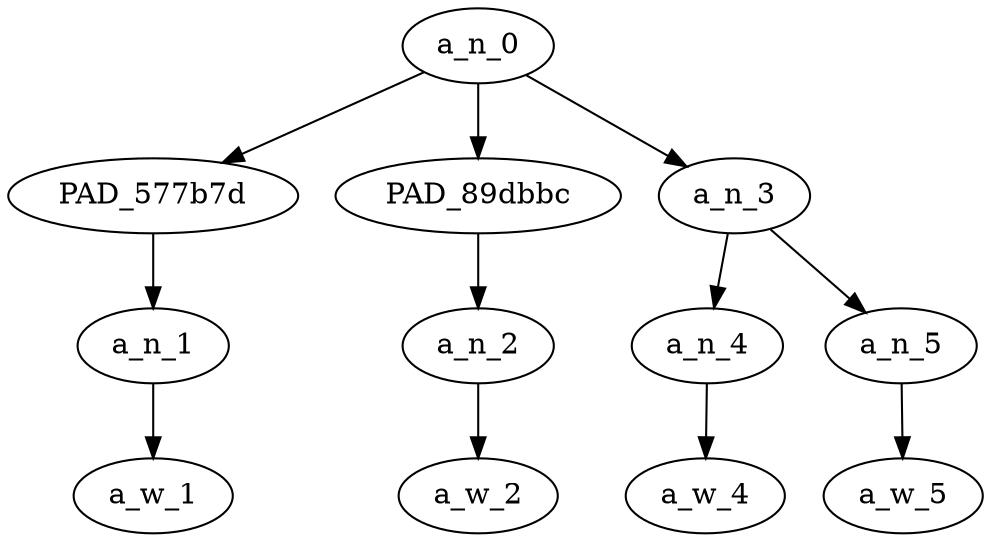 strict digraph "" {
	a_n_0	[div_dir=1,
		index=0,
		level=3,
		pos="1.1666666666666667,3!",
		text_span="[0, 1, 2, 3]",
		value=0.99999999];
	PAD_577b7d	[div_dir=1,
		index=0,
		level=2,
		pos="0.0,2!",
		text_span="[0]",
		value=0.10848305];
	a_n_0 -> PAD_577b7d;
	PAD_89dbbc	[div_dir=1,
		index=1,
		level=2,
		pos="1.0,2!",
		text_span="[1]",
		value=0.58240840];
	a_n_0 -> PAD_89dbbc;
	a_n_3	[div_dir=1,
		index=2,
		level=2,
		pos="2.5,2!",
		text_span="[2, 3]",
		value=0.30655235];
	a_n_0 -> a_n_3;
	a_n_1	[div_dir=1,
		index=0,
		level=1,
		pos="0.0,1!",
		text_span="[0]",
		value=0.10848305];
	PAD_577b7d -> a_n_1;
	a_w_1	[div_dir=0,
		index=0,
		level=0,
		pos="0,0!",
		text_span="[0]",
		value=you];
	a_n_1 -> a_w_1;
	a_n_2	[div_dir=1,
		index=1,
		level=1,
		pos="1.0,1!",
		text_span="[1]",
		value=0.58240840];
	PAD_89dbbc -> a_n_2;
	a_w_2	[div_dir=0,
		index=1,
		level=0,
		pos="1,0!",
		text_span="[1]",
		value=niggers];
	a_n_2 -> a_w_2;
	a_n_4	[div_dir=1,
		index=2,
		level=1,
		pos="2.0,1!",
		text_span="[2]",
		value=0.10252981];
	a_n_3 -> a_n_4;
	a_n_5	[div_dir=1,
		index=3,
		level=1,
		pos="3.0,1!",
		text_span="[3]",
		value=0.20323313];
	a_n_3 -> a_n_5;
	a_w_4	[div_dir=0,
		index=2,
		level=0,
		pos="2,0!",
		text_span="[2]",
		value=are];
	a_n_4 -> a_w_4;
	a_w_5	[div_dir=0,
		index=3,
		level=0,
		pos="3,0!",
		text_span="[3]",
		value=dumb];
	a_n_5 -> a_w_5;
}
